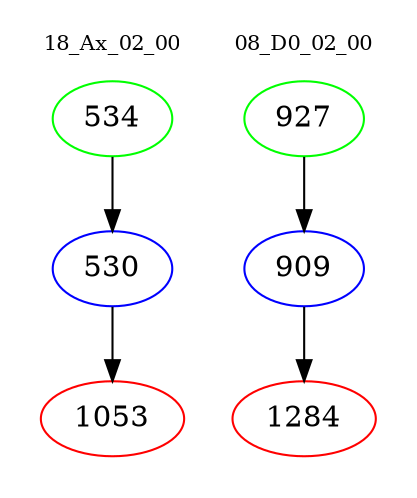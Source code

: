 digraph{
subgraph cluster_0 {
color = white
label = "18_Ax_02_00";
fontsize=10;
T0_534 [label="534", color="green"]
T0_534 -> T0_530 [color="black"]
T0_530 [label="530", color="blue"]
T0_530 -> T0_1053 [color="black"]
T0_1053 [label="1053", color="red"]
}
subgraph cluster_1 {
color = white
label = "08_D0_02_00";
fontsize=10;
T1_927 [label="927", color="green"]
T1_927 -> T1_909 [color="black"]
T1_909 [label="909", color="blue"]
T1_909 -> T1_1284 [color="black"]
T1_1284 [label="1284", color="red"]
}
}
